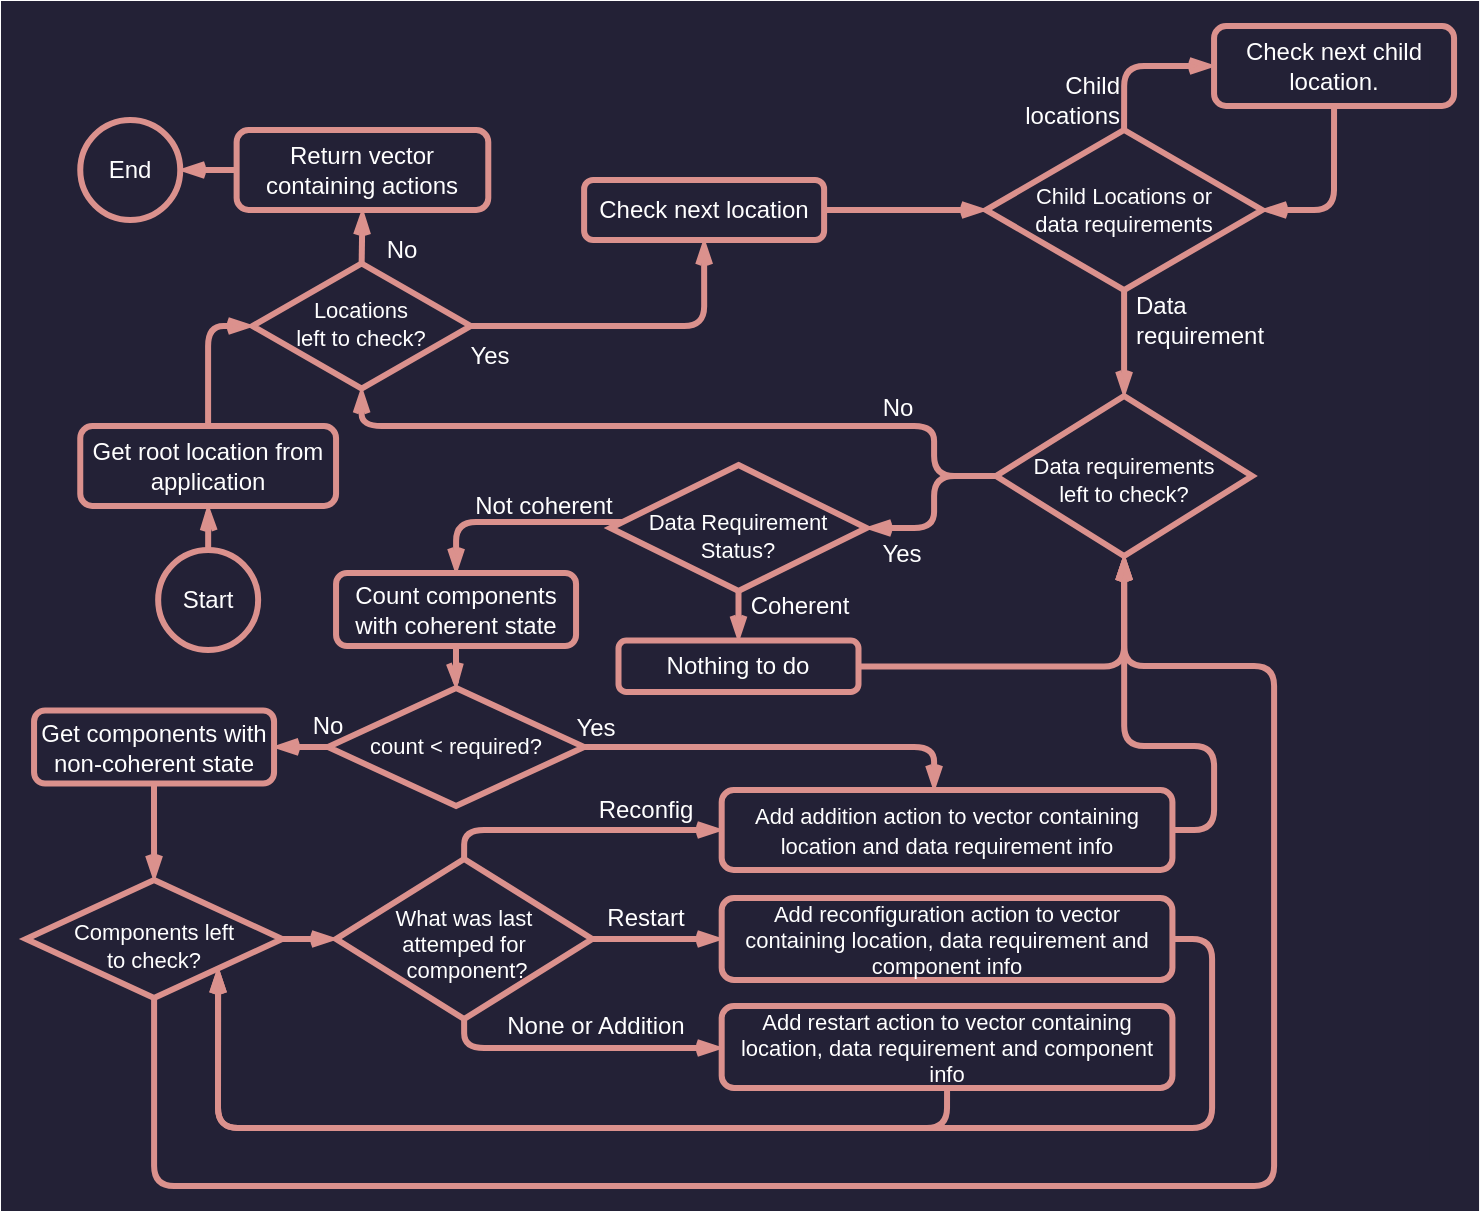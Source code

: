 <mxfile version="22.1.21" type="device">
  <diagram name="Página-1" id="O7MBfEGZBoNdr1yW5oVu">
    <mxGraphModel dx="1681" dy="1067" grid="1" gridSize="10" guides="1" tooltips="1" connect="1" arrows="1" fold="1" page="1" pageScale="1" pageWidth="827" pageHeight="1169" math="0" shadow="0">
      <root>
        <mxCell id="0" />
        <mxCell id="1" parent="0" />
        <mxCell id="AHUMnntUv6HniEayIjRY-2" value="" style="group;strokeColor=#232136;fillColor=#232136;strokeWidth=25;" vertex="1" connectable="0" parent="1">
          <mxGeometry x="56.0" y="570" width="714.03" height="580" as="geometry" />
        </mxCell>
        <mxCell id="yKTz0fdrUKhPqo3VoGnw-38" value="Start" style="ellipse;whiteSpace=wrap;html=1;aspect=fixed;strokeColor=#DB918D;fontColor=#FFFFFF;fillColor=none;strokeWidth=3;" parent="AHUMnntUv6HniEayIjRY-2" vertex="1">
          <mxGeometry x="66.08" y="262" width="50" height="50" as="geometry" />
        </mxCell>
        <mxCell id="yKTz0fdrUKhPqo3VoGnw-41" value="Check next location" style="rounded=1;whiteSpace=wrap;html=1;strokeColor=#DB918D;fontColor=#FFFFFF;fillColor=none;strokeWidth=3;" parent="AHUMnntUv6HniEayIjRY-2" vertex="1">
          <mxGeometry x="279.06" y="77" width="120" height="30" as="geometry" />
        </mxCell>
        <mxCell id="yKTz0fdrUKhPqo3VoGnw-42" value="Child Locations or &lt;br&gt;data requirements" style="rhombus;whiteSpace=wrap;html=1;rounded=0;strokeColor=#DB918D;strokeWidth=3;align=center;verticalAlign=middle;fontFamily=Helvetica;fontSize=11;fontColor=#FFFFFF;fillColor=none;spacingTop=-1;" parent="AHUMnntUv6HniEayIjRY-2" vertex="1">
          <mxGeometry x="480.02" y="52" width="138.06" height="80" as="geometry" />
        </mxCell>
        <mxCell id="yKTz0fdrUKhPqo3VoGnw-43" value="" style="edgeStyle=orthogonalEdgeStyle;shape=connector;curved=0;rounded=1;orthogonalLoop=1;jettySize=auto;html=1;labelBackgroundColor=default;strokeColor=#DB918D;strokeWidth=3;align=center;verticalAlign=middle;fontFamily=Helvetica;fontSize=12;fontColor=#FFFFFF;endArrow=openThin;endFill=0;fillColor=#FAE5C7;" parent="AHUMnntUv6HniEayIjRY-2" source="yKTz0fdrUKhPqo3VoGnw-41" target="yKTz0fdrUKhPqo3VoGnw-42" edge="1">
          <mxGeometry relative="1" as="geometry">
            <mxPoint x="581.09" y="92" as="targetPoint" />
          </mxGeometry>
        </mxCell>
        <mxCell id="yKTz0fdrUKhPqo3VoGnw-44" value="Data requirement" style="text;html=1;strokeColor=none;fillColor=none;align=left;verticalAlign=middle;whiteSpace=wrap;rounded=0;fontSize=12;fontFamily=Helvetica;fontColor=#FFFFFF;" parent="AHUMnntUv6HniEayIjRY-2" vertex="1">
          <mxGeometry x="553.02" y="132" width="60.06" height="30" as="geometry" />
        </mxCell>
        <mxCell id="yKTz0fdrUKhPqo3VoGnw-45" style="edgeStyle=orthogonalEdgeStyle;shape=connector;curved=0;rounded=1;orthogonalLoop=1;jettySize=auto;html=1;exitX=0.5;exitY=1;exitDx=0;exitDy=0;entryX=1;entryY=0.5;entryDx=0;entryDy=0;labelBackgroundColor=default;strokeColor=#DB918D;strokeWidth=3;align=center;verticalAlign=middle;fontFamily=Helvetica;fontSize=12;fontColor=#FFFFFF;endArrow=openThin;endFill=0;fillColor=#FAE5C7;" parent="AHUMnntUv6HniEayIjRY-2" source="yKTz0fdrUKhPqo3VoGnw-46" target="yKTz0fdrUKhPqo3VoGnw-42" edge="1">
          <mxGeometry relative="1" as="geometry">
            <Array as="points">
              <mxPoint x="654.03" y="92" />
            </Array>
          </mxGeometry>
        </mxCell>
        <mxCell id="yKTz0fdrUKhPqo3VoGnw-46" value="Check next child location." style="rounded=1;whiteSpace=wrap;html=1;strokeColor=#DB918D;fontColor=#FFFFFF;fillColor=none;strokeWidth=3;" parent="AHUMnntUv6HniEayIjRY-2" vertex="1">
          <mxGeometry x="594.03" width="120" height="40" as="geometry" />
        </mxCell>
        <mxCell id="yKTz0fdrUKhPqo3VoGnw-47" style="edgeStyle=orthogonalEdgeStyle;shape=connector;curved=0;rounded=1;orthogonalLoop=1;jettySize=auto;html=1;labelBackgroundColor=default;strokeColor=#DB918D;strokeWidth=3;align=center;verticalAlign=middle;fontFamily=Helvetica;fontSize=12;fontColor=#FFFFFF;endArrow=openThin;endFill=0;fillColor=#FAE5C7;exitX=0.5;exitY=0;exitDx=0;exitDy=0;" parent="AHUMnntUv6HniEayIjRY-2" source="yKTz0fdrUKhPqo3VoGnw-42" target="yKTz0fdrUKhPqo3VoGnw-46" edge="1">
          <mxGeometry relative="1" as="geometry">
            <Array as="points">
              <mxPoint x="549.03" y="20" />
            </Array>
          </mxGeometry>
        </mxCell>
        <mxCell id="yKTz0fdrUKhPqo3VoGnw-48" value="Data requirements &lt;br&gt;left to check?" style="rhombus;whiteSpace=wrap;html=1;rounded=0;strokeColor=#DB918D;strokeWidth=3;align=center;verticalAlign=middle;fontFamily=Helvetica;fontSize=11;fontColor=#FFFFFF;fillColor=none;spacingTop=4;" parent="AHUMnntUv6HniEayIjRY-2" vertex="1">
          <mxGeometry x="485.02" y="185" width="128.06" height="80" as="geometry" />
        </mxCell>
        <mxCell id="yKTz0fdrUKhPqo3VoGnw-49" value="" style="edgeStyle=orthogonalEdgeStyle;shape=connector;curved=0;rounded=1;orthogonalLoop=1;jettySize=auto;html=1;labelBackgroundColor=default;strokeColor=#DB918D;strokeWidth=3;align=center;verticalAlign=middle;fontFamily=Helvetica;fontSize=12;fontColor=#FFFFFF;endArrow=openThin;endFill=0;fillColor=#FAE5C7;" parent="AHUMnntUv6HniEayIjRY-2" source="yKTz0fdrUKhPqo3VoGnw-42" target="yKTz0fdrUKhPqo3VoGnw-48" edge="1">
          <mxGeometry relative="1" as="geometry">
            <mxPoint x="548.98" y="162" as="targetPoint" />
            <Array as="points">
              <mxPoint x="548.98" y="152" />
              <mxPoint x="548.98" y="152" />
            </Array>
          </mxGeometry>
        </mxCell>
        <mxCell id="yKTz0fdrUKhPqo3VoGnw-50" value="Child&lt;br&gt;locations" style="text;html=1;strokeColor=none;fillColor=none;align=right;verticalAlign=middle;whiteSpace=wrap;rounded=0;fontSize=12;fontFamily=Helvetica;fontColor=#FFFFFF;" parent="AHUMnntUv6HniEayIjRY-2" vertex="1">
          <mxGeometry x="462.53" y="24" width="86.35" height="25" as="geometry" />
        </mxCell>
        <mxCell id="24-RcjtqaWTgur0IXHR3-10" style="edgeStyle=orthogonalEdgeStyle;shape=connector;curved=0;rounded=1;orthogonalLoop=1;jettySize=auto;html=1;labelBackgroundColor=default;strokeColor=#DB918D;strokeWidth=3;align=center;verticalAlign=middle;fontFamily=Helvetica;fontSize=12;fontColor=#FFFFFF;endArrow=openThin;endFill=0;fillColor=#FAE5C7;entryX=0.5;entryY=1;entryDx=0;entryDy=0;" parent="AHUMnntUv6HniEayIjRY-2" source="yKTz0fdrUKhPqo3VoGnw-56" target="yKTz0fdrUKhPqo3VoGnw-41" edge="1">
          <mxGeometry relative="1" as="geometry">
            <Array as="points">
              <mxPoint x="339.03" y="150" />
            </Array>
          </mxGeometry>
        </mxCell>
        <mxCell id="yKTz0fdrUKhPqo3VoGnw-56" value="Locations&lt;br&gt;left to check?" style="rhombus;whiteSpace=wrap;html=1;rounded=0;strokeColor=#DB918D;strokeWidth=3;align=center;verticalAlign=middle;fontFamily=Helvetica;fontSize=11;fontColor=#FFFFFF;fillColor=none;spacingTop=-3;" parent="AHUMnntUv6HniEayIjRY-2" vertex="1">
          <mxGeometry x="113.31" y="118.75" width="109.03" height="62.5" as="geometry" />
        </mxCell>
        <mxCell id="24-RcjtqaWTgur0IXHR3-12" style="edgeStyle=orthogonalEdgeStyle;shape=connector;curved=0;rounded=1;orthogonalLoop=1;jettySize=auto;html=1;exitX=0;exitY=0.5;exitDx=0;exitDy=0;entryX=0.5;entryY=1;entryDx=0;entryDy=0;labelBackgroundColor=default;strokeColor=#DB918D;strokeWidth=3;align=center;verticalAlign=middle;fontFamily=Helvetica;fontSize=12;fontColor=#FFFFFF;endArrow=openThin;endFill=0;fillColor=#FAE5C7;" parent="AHUMnntUv6HniEayIjRY-2" source="yKTz0fdrUKhPqo3VoGnw-48" target="yKTz0fdrUKhPqo3VoGnw-56" edge="1">
          <mxGeometry relative="1" as="geometry">
            <Array as="points">
              <mxPoint x="454.03" y="225" />
              <mxPoint x="454.03" y="200" />
              <mxPoint x="168.03" y="200" />
            </Array>
          </mxGeometry>
        </mxCell>
        <mxCell id="yKTz0fdrUKhPqo3VoGnw-59" value="No" style="text;html=1;strokeColor=none;fillColor=none;align=center;verticalAlign=middle;whiteSpace=wrap;rounded=0;fontSize=12;fontFamily=Helvetica;fontColor=#FFFFFF;" parent="AHUMnntUv6HniEayIjRY-2" vertex="1">
          <mxGeometry x="176.39" y="102.25" width="23.5" height="18.5" as="geometry" />
        </mxCell>
        <mxCell id="yKTz0fdrUKhPqo3VoGnw-60" value="Yes" style="text;html=1;strokeColor=none;fillColor=none;align=center;verticalAlign=middle;whiteSpace=wrap;rounded=0;fontSize=12;fontFamily=Helvetica;fontColor=#FFFFFF;" parent="AHUMnntUv6HniEayIjRY-2" vertex="1">
          <mxGeometry x="214.03" y="154.5" width="36.25" height="20" as="geometry" />
        </mxCell>
        <mxCell id="yKTz0fdrUKhPqo3VoGnw-63" value="Data Requirement Status?" style="rhombus;whiteSpace=wrap;html=1;rounded=0;strokeColor=#DB918D;strokeWidth=3;align=center;verticalAlign=middle;fontFamily=Helvetica;fontSize=11;fontColor=#FFFFFF;fillColor=none;spacingTop=7;" parent="AHUMnntUv6HniEayIjRY-2" vertex="1">
          <mxGeometry x="292.22" y="219.5" width="128.06" height="63" as="geometry" />
        </mxCell>
        <mxCell id="3HJj5yRui7-hpwzC4WDt-18" style="edgeStyle=orthogonalEdgeStyle;shape=connector;curved=0;rounded=1;orthogonalLoop=1;jettySize=auto;html=1;labelBackgroundColor=default;strokeColor=#DB918D;strokeWidth=3;align=center;verticalAlign=middle;fontFamily=Helvetica;fontSize=12;fontColor=#FFFFFF;endArrow=openThin;endFill=0;fillColor=#FAE5C7;exitX=0;exitY=0.5;exitDx=0;exitDy=0;" parent="AHUMnntUv6HniEayIjRY-2" source="yKTz0fdrUKhPqo3VoGnw-48" target="yKTz0fdrUKhPqo3VoGnw-63" edge="1">
          <mxGeometry relative="1" as="geometry">
            <mxPoint x="461.23" y="248" as="targetPoint" />
            <Array as="points">
              <mxPoint x="454.03" y="225" />
              <mxPoint x="454.03" y="251" />
            </Array>
          </mxGeometry>
        </mxCell>
        <mxCell id="3HJj5yRui7-hpwzC4WDt-23" style="edgeStyle=orthogonalEdgeStyle;shape=connector;curved=0;rounded=1;orthogonalLoop=1;jettySize=auto;html=1;labelBackgroundColor=default;strokeColor=#DB918D;strokeWidth=3;align=center;verticalAlign=middle;fontFamily=Helvetica;fontSize=12;fontColor=#FFFFFF;endArrow=openThin;endFill=0;fillColor=#FAE5C7;" parent="AHUMnntUv6HniEayIjRY-2" source="yKTz0fdrUKhPqo3VoGnw-65" target="yKTz0fdrUKhPqo3VoGnw-48" edge="1">
          <mxGeometry relative="1" as="geometry" />
        </mxCell>
        <mxCell id="yKTz0fdrUKhPqo3VoGnw-65" value="Nothing to do" style="whiteSpace=wrap;html=1;fontSize=12;fillColor=none;strokeColor=#DB918D;fontColor=#FFFFFF;rounded=1;strokeWidth=3;spacingTop=0;" parent="AHUMnntUv6HniEayIjRY-2" vertex="1">
          <mxGeometry x="296.25" y="307.25" width="120" height="25.75" as="geometry" />
        </mxCell>
        <mxCell id="3HJj5yRui7-hpwzC4WDt-22" style="edgeStyle=orthogonalEdgeStyle;shape=connector;curved=0;rounded=1;orthogonalLoop=1;jettySize=auto;html=1;exitX=0.5;exitY=1;exitDx=0;exitDy=0;entryX=0.5;entryY=0;entryDx=0;entryDy=0;labelBackgroundColor=default;strokeColor=#DB918D;strokeWidth=3;align=center;verticalAlign=middle;fontFamily=Helvetica;fontSize=12;fontColor=#FFFFFF;endArrow=openThin;endFill=0;fillColor=#FAE5C7;" parent="AHUMnntUv6HniEayIjRY-2" source="yKTz0fdrUKhPqo3VoGnw-63" target="yKTz0fdrUKhPqo3VoGnw-65" edge="1">
          <mxGeometry relative="1" as="geometry" />
        </mxCell>
        <mxCell id="yKTz0fdrUKhPqo3VoGnw-68" value="Coherent" style="text;html=1;strokeColor=none;fillColor=none;align=center;verticalAlign=middle;whiteSpace=wrap;rounded=0;fontSize=12;fontFamily=Helvetica;fontColor=#FFFFFF;" parent="AHUMnntUv6HniEayIjRY-2" vertex="1">
          <mxGeometry x="368.57" y="279.5" width="36.25" height="20" as="geometry" />
        </mxCell>
        <mxCell id="yKTz0fdrUKhPqo3VoGnw-69" value="Count components with coherent state" style="whiteSpace=wrap;html=1;fontSize=12;fillColor=none;strokeColor=#DB918D;fontColor=#FFFFFF;rounded=1;strokeWidth=3;spacingTop=0;" parent="AHUMnntUv6HniEayIjRY-2" vertex="1">
          <mxGeometry x="155.03" y="273.5" width="120" height="36.5" as="geometry" />
        </mxCell>
        <mxCell id="yKTz0fdrUKhPqo3VoGnw-104" style="edgeStyle=orthogonalEdgeStyle;shape=connector;curved=0;rounded=1;orthogonalLoop=1;jettySize=auto;html=1;labelBackgroundColor=default;strokeColor=#DB918D;strokeWidth=3;align=center;verticalAlign=middle;fontFamily=Helvetica;fontSize=12;fontColor=#FFFFFF;endArrow=openThin;endFill=0;fillColor=#FAE5C7;" parent="AHUMnntUv6HniEayIjRY-2" source="yKTz0fdrUKhPqo3VoGnw-63" target="yKTz0fdrUKhPqo3VoGnw-69" edge="1">
          <mxGeometry relative="1" as="geometry">
            <Array as="points">
              <mxPoint x="215.03" y="248" />
            </Array>
          </mxGeometry>
        </mxCell>
        <mxCell id="yKTz0fdrUKhPqo3VoGnw-72" value="Not coherent" style="text;html=1;strokeColor=none;fillColor=none;align=center;verticalAlign=middle;whiteSpace=wrap;rounded=0;fontSize=12;fontFamily=Helvetica;fontColor=#FFFFFF;" parent="AHUMnntUv6HniEayIjRY-2" vertex="1">
          <mxGeometry x="222.34" y="230" width="73.91" height="20" as="geometry" />
        </mxCell>
        <mxCell id="yKTz0fdrUKhPqo3VoGnw-83" value="What was last &lt;br&gt;attemped for&lt;br&gt;&amp;nbsp;component?" style="rhombus;whiteSpace=wrap;html=1;rounded=0;strokeColor=#DB918D;strokeWidth=3;align=center;verticalAlign=middle;fontFamily=Helvetica;fontSize=11;fontColor=#FFFFFF;fillColor=none;spacingTop=4;" parent="AHUMnntUv6HniEayIjRY-2" vertex="1">
          <mxGeometry x="155.03" y="416.5" width="128.06" height="80" as="geometry" />
        </mxCell>
        <mxCell id="3HJj5yRui7-hpwzC4WDt-29" style="edgeStyle=orthogonalEdgeStyle;shape=connector;curved=0;rounded=1;orthogonalLoop=1;jettySize=auto;html=1;labelBackgroundColor=default;strokeColor=#DB918D;strokeWidth=3;align=center;verticalAlign=middle;fontFamily=Helvetica;fontSize=12;fontColor=#FFFFFF;endArrow=openThin;endFill=0;fillColor=#FAE5C7;entryX=0.5;entryY=1;entryDx=0;entryDy=0;exitX=1;exitY=0.5;exitDx=0;exitDy=0;" parent="AHUMnntUv6HniEayIjRY-2" source="yKTz0fdrUKhPqo3VoGnw-88" target="yKTz0fdrUKhPqo3VoGnw-48" edge="1">
          <mxGeometry relative="1" as="geometry">
            <Array as="points">
              <mxPoint x="594.03" y="402" />
              <mxPoint x="594.03" y="360" />
              <mxPoint x="549.03" y="360" />
            </Array>
            <mxPoint x="549.03" y="380" as="sourcePoint" />
          </mxGeometry>
        </mxCell>
        <mxCell id="yKTz0fdrUKhPqo3VoGnw-88" value="&lt;font style=&quot;font-size: 11px;&quot;&gt;Add addition action to vector containing location and data requirement info&lt;/font&gt;" style="rounded=1;whiteSpace=wrap;html=1;strokeColor=#DB918D;strokeWidth=3;align=center;verticalAlign=middle;fontFamily=Helvetica;fontSize=12;fontColor=#FFFFFF;fillColor=none;spacingTop=0;" parent="AHUMnntUv6HniEayIjRY-2" vertex="1">
          <mxGeometry x="347.84" y="382" width="225.38" height="40" as="geometry" />
        </mxCell>
        <mxCell id="3HJj5yRui7-hpwzC4WDt-27" style="edgeStyle=orthogonalEdgeStyle;shape=connector;curved=0;rounded=1;orthogonalLoop=1;jettySize=auto;html=1;exitX=0.5;exitY=0;exitDx=0;exitDy=0;entryX=0;entryY=0.5;entryDx=0;entryDy=0;labelBackgroundColor=default;strokeColor=#DB918D;strokeWidth=3;align=center;verticalAlign=middle;fontFamily=Helvetica;fontSize=12;fontColor=#FFFFFF;endArrow=openThin;endFill=0;fillColor=#FAE5C7;" parent="AHUMnntUv6HniEayIjRY-2" source="yKTz0fdrUKhPqo3VoGnw-83" target="yKTz0fdrUKhPqo3VoGnw-88" edge="1">
          <mxGeometry relative="1" as="geometry">
            <Array as="points">
              <mxPoint x="219.03" y="402" />
            </Array>
          </mxGeometry>
        </mxCell>
        <mxCell id="yKTz0fdrUKhPqo3VoGnw-94" value="Add reconfiguration action to vector containing location, data requirement and component info" style="whiteSpace=wrap;html=1;fontSize=11;fillColor=none;strokeColor=#DB918D;fontColor=#FFFFFF;rounded=1;strokeWidth=3;spacingTop=0;" parent="AHUMnntUv6HniEayIjRY-2" vertex="1">
          <mxGeometry x="347.84" y="436" width="225.38" height="41" as="geometry" />
        </mxCell>
        <mxCell id="3HJj5yRui7-hpwzC4WDt-33" style="edgeStyle=orthogonalEdgeStyle;shape=connector;curved=0;rounded=1;orthogonalLoop=1;jettySize=auto;html=1;labelBackgroundColor=default;strokeColor=#DB918D;strokeWidth=3;align=center;verticalAlign=middle;fontFamily=Helvetica;fontSize=12;fontColor=#FFFFFF;endArrow=openThin;endFill=0;fillColor=#FAE5C7;" parent="AHUMnntUv6HniEayIjRY-2" source="yKTz0fdrUKhPqo3VoGnw-83" target="yKTz0fdrUKhPqo3VoGnw-94" edge="1">
          <mxGeometry relative="1" as="geometry" />
        </mxCell>
        <mxCell id="yKTz0fdrUKhPqo3VoGnw-92" value="Add restart action to vector containing location, data requirement and component info" style="whiteSpace=wrap;html=1;fontSize=11;fillColor=none;strokeColor=#DB918D;fontColor=#FFFFFF;rounded=1;strokeWidth=3;spacingTop=0;" parent="AHUMnntUv6HniEayIjRY-2" vertex="1">
          <mxGeometry x="347.84" y="490" width="225.38" height="41" as="geometry" />
        </mxCell>
        <mxCell id="3HJj5yRui7-hpwzC4WDt-34" style="edgeStyle=orthogonalEdgeStyle;shape=connector;curved=0;rounded=1;orthogonalLoop=1;jettySize=auto;html=1;labelBackgroundColor=default;strokeColor=#DB918D;strokeWidth=3;align=center;verticalAlign=middle;fontFamily=Helvetica;fontSize=12;fontColor=#FFFFFF;endArrow=openThin;endFill=0;fillColor=#FAE5C7;exitX=0.5;exitY=1;exitDx=0;exitDy=0;" parent="AHUMnntUv6HniEayIjRY-2" source="yKTz0fdrUKhPqo3VoGnw-83" target="yKTz0fdrUKhPqo3VoGnw-92" edge="1">
          <mxGeometry relative="1" as="geometry">
            <Array as="points">
              <mxPoint x="219.03" y="511" />
            </Array>
          </mxGeometry>
        </mxCell>
        <mxCell id="3HJj5yRui7-hpwzC4WDt-25" style="edgeStyle=orthogonalEdgeStyle;shape=connector;curved=0;rounded=1;orthogonalLoop=1;jettySize=auto;html=1;labelBackgroundColor=default;strokeColor=#DB918D;strokeWidth=3;align=center;verticalAlign=middle;fontFamily=Helvetica;fontSize=12;fontColor=#FFFFFF;endArrow=openThin;endFill=0;fillColor=#FAE5C7;" parent="AHUMnntUv6HniEayIjRY-2" source="yKTz0fdrUKhPqo3VoGnw-77" target="yKTz0fdrUKhPqo3VoGnw-88" edge="1">
          <mxGeometry relative="1" as="geometry">
            <Array as="points">
              <mxPoint x="454.03" y="361" />
            </Array>
          </mxGeometry>
        </mxCell>
        <mxCell id="yKTz0fdrUKhPqo3VoGnw-77" value="count &amp;lt; required?" style="rhombus;whiteSpace=wrap;html=1;rounded=0;strokeColor=#DB918D;strokeWidth=3;align=center;verticalAlign=middle;fontFamily=Helvetica;fontSize=11;fontColor=#FFFFFF;fillColor=none;spacingTop=-1;" parent="AHUMnntUv6HniEayIjRY-2" vertex="1">
          <mxGeometry x="151" y="331" width="128.06" height="59" as="geometry" />
        </mxCell>
        <mxCell id="yKTz0fdrUKhPqo3VoGnw-78" style="edgeStyle=orthogonalEdgeStyle;shape=connector;curved=0;rounded=1;orthogonalLoop=1;jettySize=auto;html=1;labelBackgroundColor=default;strokeColor=#DB918D;strokeWidth=3;align=center;verticalAlign=middle;fontFamily=Helvetica;fontSize=12;fontColor=#FFFFFF;endArrow=openThin;endFill=0;fillColor=#FAE5C7;" parent="AHUMnntUv6HniEayIjRY-2" source="yKTz0fdrUKhPqo3VoGnw-69" target="yKTz0fdrUKhPqo3VoGnw-77" edge="1">
          <mxGeometry relative="1" as="geometry" />
        </mxCell>
        <mxCell id="3HJj5yRui7-hpwzC4WDt-35" value="Yes" style="text;html=1;strokeColor=none;fillColor=none;align=center;verticalAlign=middle;whiteSpace=wrap;rounded=0;fontSize=12;fontFamily=Helvetica;fontColor=#FFFFFF;" parent="AHUMnntUv6HniEayIjRY-2" vertex="1">
          <mxGeometry x="267.03" y="340.5" width="36.25" height="20" as="geometry" />
        </mxCell>
        <mxCell id="3HJj5yRui7-hpwzC4WDt-37" value="Reconfig" style="text;html=1;strokeColor=none;fillColor=none;align=center;verticalAlign=middle;whiteSpace=wrap;rounded=0;fontSize=12;fontFamily=Helvetica;fontColor=#FFFFFF;" parent="AHUMnntUv6HniEayIjRY-2" vertex="1">
          <mxGeometry x="292.22" y="382" width="36.25" height="20" as="geometry" />
        </mxCell>
        <mxCell id="3HJj5yRui7-hpwzC4WDt-38" value="Restart" style="text;html=1;strokeColor=none;fillColor=none;align=center;verticalAlign=middle;whiteSpace=wrap;rounded=0;fontSize=12;fontFamily=Helvetica;fontColor=#FFFFFF;" parent="AHUMnntUv6HniEayIjRY-2" vertex="1">
          <mxGeometry x="292.22" y="436" width="36.25" height="20" as="geometry" />
        </mxCell>
        <mxCell id="3HJj5yRui7-hpwzC4WDt-39" value="None or Addition" style="text;html=1;strokeColor=none;fillColor=none;align=center;verticalAlign=middle;whiteSpace=wrap;rounded=0;fontSize=12;fontFamily=Helvetica;fontColor=#FFFFFF;" parent="AHUMnntUv6HniEayIjRY-2" vertex="1">
          <mxGeometry x="233.03" y="490" width="104.25" height="20" as="geometry" />
        </mxCell>
        <mxCell id="3HJj5yRui7-hpwzC4WDt-41" value="End" style="ellipse;whiteSpace=wrap;html=1;aspect=fixed;strokeColor=#DB918D;fontColor=#FFFFFF;fillColor=none;strokeWidth=3;" parent="AHUMnntUv6HniEayIjRY-2" vertex="1">
          <mxGeometry x="27.13" y="47" width="50" height="50" as="geometry" />
        </mxCell>
        <mxCell id="24-RcjtqaWTgur0IXHR3-15" style="edgeStyle=orthogonalEdgeStyle;shape=connector;curved=0;rounded=1;orthogonalLoop=1;jettySize=auto;html=1;labelBackgroundColor=default;strokeColor=#DB918D;strokeWidth=3;align=center;verticalAlign=middle;fontFamily=Helvetica;fontSize=12;fontColor=#FFFFFF;endArrow=openThin;endFill=0;fillColor=#FAE5C7;" parent="AHUMnntUv6HniEayIjRY-2" source="3HJj5yRui7-hpwzC4WDt-44" target="3HJj5yRui7-hpwzC4WDt-41" edge="1">
          <mxGeometry relative="1" as="geometry" />
        </mxCell>
        <mxCell id="3HJj5yRui7-hpwzC4WDt-44" value="Return vector containing actions" style="rounded=1;whiteSpace=wrap;html=1;strokeColor=#DB918D;fontColor=#FFFFFF;fillColor=none;strokeWidth=3;" parent="AHUMnntUv6HniEayIjRY-2" vertex="1">
          <mxGeometry x="105.31" y="52" width="125.83" height="40" as="geometry" />
        </mxCell>
        <mxCell id="24-RcjtqaWTgur0IXHR3-14" style="edgeStyle=orthogonalEdgeStyle;shape=connector;curved=0;rounded=1;orthogonalLoop=1;jettySize=auto;html=1;exitX=0.5;exitY=0;exitDx=0;exitDy=0;entryX=0.5;entryY=1;entryDx=0;entryDy=0;labelBackgroundColor=default;strokeColor=#DB918D;strokeWidth=3;align=center;verticalAlign=middle;fontFamily=Helvetica;fontSize=12;fontColor=#FFFFFF;endArrow=openThin;endFill=0;fillColor=#FAE5C7;" parent="AHUMnntUv6HniEayIjRY-2" source="yKTz0fdrUKhPqo3VoGnw-56" target="3HJj5yRui7-hpwzC4WDt-44" edge="1">
          <mxGeometry relative="1" as="geometry" />
        </mxCell>
        <mxCell id="3HJj5yRui7-hpwzC4WDt-50" value="No" style="text;html=1;strokeColor=none;fillColor=none;align=center;verticalAlign=middle;whiteSpace=wrap;rounded=0;fontSize=12;fontFamily=Helvetica;fontColor=#FFFFFF;" parent="AHUMnntUv6HniEayIjRY-2" vertex="1">
          <mxGeometry x="423.92" y="181.25" width="23.5" height="18.5" as="geometry" />
        </mxCell>
        <mxCell id="3HJj5yRui7-hpwzC4WDt-51" value="Yes" style="text;html=1;strokeColor=none;fillColor=none;align=center;verticalAlign=middle;whiteSpace=wrap;rounded=0;fontSize=12;fontFamily=Helvetica;fontColor=#FFFFFF;" parent="AHUMnntUv6HniEayIjRY-2" vertex="1">
          <mxGeometry x="420.28" y="253.5" width="36.25" height="20" as="geometry" />
        </mxCell>
        <mxCell id="24-RcjtqaWTgur0IXHR3-11" style="edgeStyle=orthogonalEdgeStyle;shape=connector;curved=0;rounded=1;orthogonalLoop=1;jettySize=auto;html=1;entryX=0;entryY=0.5;entryDx=0;entryDy=0;labelBackgroundColor=default;strokeColor=#DB918D;strokeWidth=3;align=center;verticalAlign=middle;fontFamily=Helvetica;fontSize=12;fontColor=#FFFFFF;endArrow=openThin;endFill=0;fillColor=#FAE5C7;" parent="AHUMnntUv6HniEayIjRY-2" source="weasKUzhQbfyZyFGf2sW-3" target="yKTz0fdrUKhPqo3VoGnw-56" edge="1">
          <mxGeometry relative="1" as="geometry" />
        </mxCell>
        <mxCell id="weasKUzhQbfyZyFGf2sW-3" value="Get root location from application" style="rounded=1;whiteSpace=wrap;html=1;strokeColor=#DB918D;fontColor=#FFFFFF;fillColor=none;strokeWidth=3;" parent="AHUMnntUv6HniEayIjRY-2" vertex="1">
          <mxGeometry x="27.13" y="200" width="127.9" height="40" as="geometry" />
        </mxCell>
        <mxCell id="3HJj5yRui7-hpwzC4WDt-42" style="edgeStyle=orthogonalEdgeStyle;shape=connector;curved=0;rounded=1;orthogonalLoop=1;jettySize=auto;html=1;labelBackgroundColor=default;strokeColor=#DB918D;strokeWidth=3;align=center;verticalAlign=middle;fontFamily=Helvetica;fontSize=12;fontColor=#FFFFFF;endArrow=openThin;endFill=0;fillColor=#FAE5C7;" parent="AHUMnntUv6HniEayIjRY-2" source="yKTz0fdrUKhPqo3VoGnw-38" target="weasKUzhQbfyZyFGf2sW-3" edge="1">
          <mxGeometry relative="1" as="geometry">
            <mxPoint x="-48.46" y="129.557" as="targetPoint" />
          </mxGeometry>
        </mxCell>
        <mxCell id="24-RcjtqaWTgur0IXHR3-3" value="Get components with non-coherent state" style="whiteSpace=wrap;html=1;fontSize=12;fillColor=none;strokeColor=#DB918D;fontColor=#FFFFFF;rounded=1;strokeWidth=3;spacingTop=0;" parent="AHUMnntUv6HniEayIjRY-2" vertex="1">
          <mxGeometry x="4.03" y="342.25" width="120" height="36.5" as="geometry" />
        </mxCell>
        <mxCell id="24-RcjtqaWTgur0IXHR3-4" style="edgeStyle=orthogonalEdgeStyle;shape=connector;curved=0;rounded=1;orthogonalLoop=1;jettySize=auto;html=1;labelBackgroundColor=default;strokeColor=#DB918D;strokeWidth=3;align=center;verticalAlign=middle;fontFamily=Helvetica;fontSize=12;fontColor=#FFFFFF;endArrow=openThin;endFill=0;fillColor=#FAE5C7;" parent="AHUMnntUv6HniEayIjRY-2" source="yKTz0fdrUKhPqo3VoGnw-77" target="24-RcjtqaWTgur0IXHR3-3" edge="1">
          <mxGeometry relative="1" as="geometry" />
        </mxCell>
        <mxCell id="24-RcjtqaWTgur0IXHR3-5" value="No" style="text;html=1;strokeColor=none;fillColor=none;align=center;verticalAlign=middle;whiteSpace=wrap;rounded=0;fontSize=12;fontFamily=Helvetica;fontColor=#FFFFFF;" parent="AHUMnntUv6HniEayIjRY-2" vertex="1">
          <mxGeometry x="133.03" y="339.5" width="36.25" height="20" as="geometry" />
        </mxCell>
        <mxCell id="24-RcjtqaWTgur0IXHR3-8" style="edgeStyle=orthogonalEdgeStyle;shape=connector;curved=0;rounded=1;orthogonalLoop=1;jettySize=auto;html=1;labelBackgroundColor=default;strokeColor=#DB918D;strokeWidth=3;align=center;verticalAlign=middle;fontFamily=Helvetica;fontSize=12;fontColor=#FFFFFF;endArrow=openThin;endFill=0;fillColor=#FAE5C7;entryX=0.5;entryY=1;entryDx=0;entryDy=0;" parent="AHUMnntUv6HniEayIjRY-2" source="24-RcjtqaWTgur0IXHR3-6" target="yKTz0fdrUKhPqo3VoGnw-48" edge="1">
          <mxGeometry relative="1" as="geometry">
            <Array as="points">
              <mxPoint x="64.03" y="580" />
              <mxPoint x="624.03" y="580" />
              <mxPoint x="624.03" y="320" />
              <mxPoint x="549.03" y="320" />
            </Array>
          </mxGeometry>
        </mxCell>
        <mxCell id="24-RcjtqaWTgur0IXHR3-16" style="edgeStyle=orthogonalEdgeStyle;shape=connector;curved=0;rounded=1;orthogonalLoop=1;jettySize=auto;html=1;labelBackgroundColor=default;strokeColor=#DB918D;strokeWidth=3;align=center;verticalAlign=middle;fontFamily=Helvetica;fontSize=12;fontColor=#FFFFFF;endArrow=openThin;endFill=0;fillColor=#FAE5C7;" parent="AHUMnntUv6HniEayIjRY-2" source="24-RcjtqaWTgur0IXHR3-6" target="yKTz0fdrUKhPqo3VoGnw-83" edge="1">
          <mxGeometry relative="1" as="geometry" />
        </mxCell>
        <mxCell id="24-RcjtqaWTgur0IXHR3-6" value="Components left &lt;br&gt;to check?" style="rhombus;whiteSpace=wrap;html=1;rounded=0;strokeColor=#DB918D;strokeWidth=3;align=center;verticalAlign=middle;fontFamily=Helvetica;fontSize=11;fontColor=#FFFFFF;fillColor=none;spacingTop=6;" parent="AHUMnntUv6HniEayIjRY-2" vertex="1">
          <mxGeometry y="427" width="128.06" height="59" as="geometry" />
        </mxCell>
        <mxCell id="24-RcjtqaWTgur0IXHR3-17" style="edgeStyle=orthogonalEdgeStyle;shape=connector;curved=0;rounded=1;orthogonalLoop=1;jettySize=auto;html=1;exitX=1;exitY=0.5;exitDx=0;exitDy=0;entryX=1;entryY=1;entryDx=0;entryDy=0;labelBackgroundColor=default;strokeColor=#DB918D;strokeWidth=3;align=center;verticalAlign=middle;fontFamily=Helvetica;fontSize=12;fontColor=#FFFFFF;endArrow=openThin;endFill=0;fillColor=#FAE5C7;" parent="AHUMnntUv6HniEayIjRY-2" source="yKTz0fdrUKhPqo3VoGnw-94" target="24-RcjtqaWTgur0IXHR3-6" edge="1">
          <mxGeometry relative="1" as="geometry">
            <Array as="points">
              <mxPoint x="593.03" y="457" />
              <mxPoint x="593.03" y="551" />
              <mxPoint x="96.03" y="551" />
            </Array>
          </mxGeometry>
        </mxCell>
        <mxCell id="24-RcjtqaWTgur0IXHR3-18" style="edgeStyle=orthogonalEdgeStyle;shape=connector;curved=0;rounded=1;orthogonalLoop=1;jettySize=auto;html=1;exitX=0.5;exitY=1;exitDx=0;exitDy=0;entryX=1;entryY=1;entryDx=0;entryDy=0;labelBackgroundColor=default;strokeColor=#DB918D;strokeWidth=3;align=center;verticalAlign=middle;fontFamily=Helvetica;fontSize=12;fontColor=#FFFFFF;endArrow=openThin;endFill=0;fillColor=#FAE5C7;" parent="AHUMnntUv6HniEayIjRY-2" source="yKTz0fdrUKhPqo3VoGnw-92" target="24-RcjtqaWTgur0IXHR3-6" edge="1">
          <mxGeometry relative="1" as="geometry" />
        </mxCell>
        <mxCell id="24-RcjtqaWTgur0IXHR3-7" style="edgeStyle=orthogonalEdgeStyle;shape=connector;curved=0;rounded=1;orthogonalLoop=1;jettySize=auto;html=1;labelBackgroundColor=default;strokeColor=#DB918D;strokeWidth=3;align=center;verticalAlign=middle;fontFamily=Helvetica;fontSize=12;fontColor=#FFFFFF;endArrow=openThin;endFill=0;fillColor=#FAE5C7;" parent="AHUMnntUv6HniEayIjRY-2" source="24-RcjtqaWTgur0IXHR3-3" target="24-RcjtqaWTgur0IXHR3-6" edge="1">
          <mxGeometry relative="1" as="geometry" />
        </mxCell>
      </root>
    </mxGraphModel>
  </diagram>
</mxfile>
